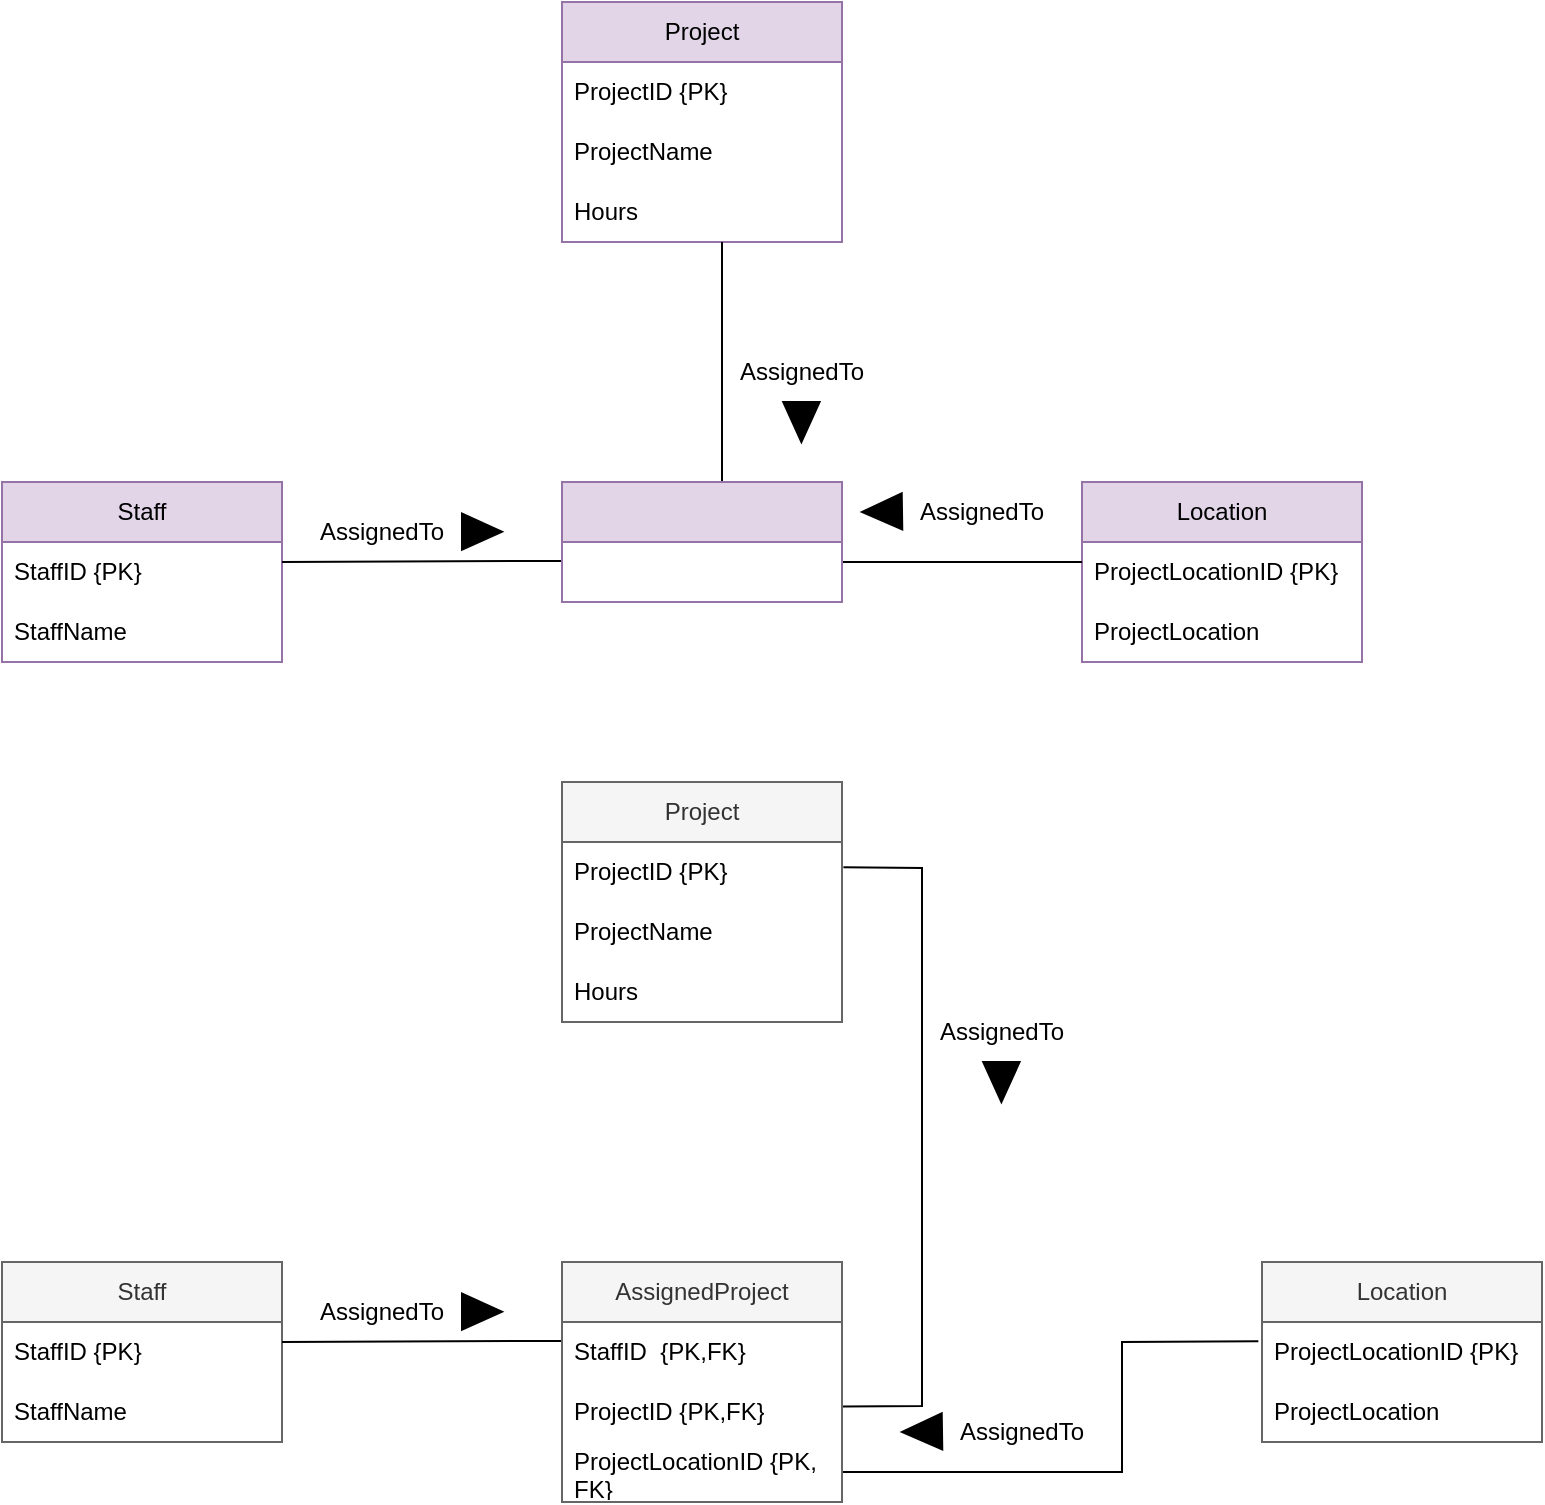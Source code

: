 <mxfile version="22.0.8" type="device">
  <diagram name="Page-1" id="ZDgsZ5bE8dW7C6JVcgjC">
    <mxGraphModel dx="2011" dy="566" grid="1" gridSize="10" guides="1" tooltips="1" connect="1" arrows="1" fold="1" page="1" pageScale="1" pageWidth="850" pageHeight="1100" math="0" shadow="0">
      <root>
        <mxCell id="0" />
        <mxCell id="1" parent="0" />
        <mxCell id="L2UXKkxLi6vscjlwEFG--1" value="Staff" style="swimlane;fontStyle=0;childLayout=stackLayout;horizontal=1;startSize=30;horizontalStack=0;resizeParent=1;resizeParentMax=0;resizeLast=0;collapsible=1;marginBottom=0;whiteSpace=wrap;html=1;fillColor=#e1d5e7;strokeColor=#9673a6;" vertex="1" parent="1">
          <mxGeometry x="-160" y="360" width="140" height="90" as="geometry" />
        </mxCell>
        <mxCell id="L2UXKkxLi6vscjlwEFG--2" value="StaffID {PK}" style="text;strokeColor=none;fillColor=none;align=left;verticalAlign=middle;spacingLeft=4;spacingRight=4;overflow=hidden;points=[[0,0.5],[1,0.5]];portConstraint=eastwest;rotatable=0;whiteSpace=wrap;html=1;" vertex="1" parent="L2UXKkxLi6vscjlwEFG--1">
          <mxGeometry y="30" width="140" height="30" as="geometry" />
        </mxCell>
        <mxCell id="L2UXKkxLi6vscjlwEFG--3" value="StaffName" style="text;strokeColor=none;fillColor=none;align=left;verticalAlign=middle;spacingLeft=4;spacingRight=4;overflow=hidden;points=[[0,0.5],[1,0.5]];portConstraint=eastwest;rotatable=0;whiteSpace=wrap;html=1;" vertex="1" parent="L2UXKkxLi6vscjlwEFG--1">
          <mxGeometry y="60" width="140" height="30" as="geometry" />
        </mxCell>
        <mxCell id="L2UXKkxLi6vscjlwEFG--5" value="Project" style="swimlane;fontStyle=0;childLayout=stackLayout;horizontal=1;startSize=30;horizontalStack=0;resizeParent=1;resizeParentMax=0;resizeLast=0;collapsible=1;marginBottom=0;whiteSpace=wrap;html=1;fillColor=#e1d5e7;strokeColor=#9673a6;" vertex="1" parent="1">
          <mxGeometry x="120" y="120" width="140" height="120" as="geometry" />
        </mxCell>
        <mxCell id="L2UXKkxLi6vscjlwEFG--6" value="ProjectID {PK}" style="text;strokeColor=none;fillColor=none;align=left;verticalAlign=middle;spacingLeft=4;spacingRight=4;overflow=hidden;points=[[0,0.5],[1,0.5]];portConstraint=eastwest;rotatable=0;whiteSpace=wrap;html=1;" vertex="1" parent="L2UXKkxLi6vscjlwEFG--5">
          <mxGeometry y="30" width="140" height="30" as="geometry" />
        </mxCell>
        <mxCell id="L2UXKkxLi6vscjlwEFG--7" value="ProjectName" style="text;strokeColor=none;fillColor=none;align=left;verticalAlign=middle;spacingLeft=4;spacingRight=4;overflow=hidden;points=[[0,0.5],[1,0.5]];portConstraint=eastwest;rotatable=0;whiteSpace=wrap;html=1;" vertex="1" parent="L2UXKkxLi6vscjlwEFG--5">
          <mxGeometry y="60" width="140" height="30" as="geometry" />
        </mxCell>
        <mxCell id="L2UXKkxLi6vscjlwEFG--8" value="Hours" style="text;strokeColor=none;fillColor=none;align=left;verticalAlign=middle;spacingLeft=4;spacingRight=4;overflow=hidden;points=[[0,0.5],[1,0.5]];portConstraint=eastwest;rotatable=0;whiteSpace=wrap;html=1;" vertex="1" parent="L2UXKkxLi6vscjlwEFG--5">
          <mxGeometry y="90" width="140" height="30" as="geometry" />
        </mxCell>
        <mxCell id="L2UXKkxLi6vscjlwEFG--9" value="Location" style="swimlane;fontStyle=0;childLayout=stackLayout;horizontal=1;startSize=30;horizontalStack=0;resizeParent=1;resizeParentMax=0;resizeLast=0;collapsible=1;marginBottom=0;whiteSpace=wrap;html=1;fillColor=#e1d5e7;strokeColor=#9673a6;" vertex="1" parent="1">
          <mxGeometry x="380" y="360" width="140" height="90" as="geometry" />
        </mxCell>
        <mxCell id="L2UXKkxLi6vscjlwEFG--10" value="ProjectLocationID {PK}" style="text;strokeColor=none;fillColor=none;align=left;verticalAlign=middle;spacingLeft=4;spacingRight=4;overflow=hidden;points=[[0,0.5],[1,0.5]];portConstraint=eastwest;rotatable=0;whiteSpace=wrap;html=1;" vertex="1" parent="L2UXKkxLi6vscjlwEFG--9">
          <mxGeometry y="30" width="140" height="30" as="geometry" />
        </mxCell>
        <mxCell id="L2UXKkxLi6vscjlwEFG--11" value="ProjectLocation" style="text;strokeColor=none;fillColor=none;align=left;verticalAlign=middle;spacingLeft=4;spacingRight=4;overflow=hidden;points=[[0,0.5],[1,0.5]];portConstraint=eastwest;rotatable=0;whiteSpace=wrap;html=1;" vertex="1" parent="L2UXKkxLi6vscjlwEFG--9">
          <mxGeometry y="60" width="140" height="30" as="geometry" />
        </mxCell>
        <mxCell id="L2UXKkxLi6vscjlwEFG--13" value="" style="endArrow=none;html=1;rounded=0;entryX=0.001;entryY=0.315;entryDx=0;entryDy=0;entryPerimeter=0;" edge="1" parent="1">
          <mxGeometry width="50" height="50" relative="1" as="geometry">
            <mxPoint x="-20" y="400" as="sourcePoint" />
            <mxPoint x="120.14" y="399.45" as="targetPoint" />
          </mxGeometry>
        </mxCell>
        <mxCell id="L2UXKkxLi6vscjlwEFG--14" value="" style="endArrow=none;html=1;rounded=0;" edge="1" parent="1">
          <mxGeometry width="50" height="50" relative="1" as="geometry">
            <mxPoint x="260" y="400" as="sourcePoint" />
            <mxPoint x="380" y="400" as="targetPoint" />
          </mxGeometry>
        </mxCell>
        <mxCell id="L2UXKkxLi6vscjlwEFG--15" value="" style="endArrow=none;html=1;rounded=0;" edge="1" parent="1">
          <mxGeometry width="50" height="50" relative="1" as="geometry">
            <mxPoint x="200" y="360" as="sourcePoint" />
            <mxPoint x="200" y="240" as="targetPoint" />
          </mxGeometry>
        </mxCell>
        <mxCell id="L2UXKkxLi6vscjlwEFG--16" value="" style="swimlane;fontStyle=0;childLayout=stackLayout;horizontal=1;startSize=30;horizontalStack=0;resizeParent=1;resizeParentMax=0;resizeLast=0;collapsible=1;marginBottom=0;whiteSpace=wrap;html=1;fillColor=#e1d5e7;strokeColor=#9673a6;" vertex="1" parent="1">
          <mxGeometry x="120" y="360" width="140" height="60" as="geometry" />
        </mxCell>
        <mxCell id="L2UXKkxLi6vscjlwEFG--43" value="Staff" style="swimlane;fontStyle=0;childLayout=stackLayout;horizontal=1;startSize=30;horizontalStack=0;resizeParent=1;resizeParentMax=0;resizeLast=0;collapsible=1;marginBottom=0;whiteSpace=wrap;html=1;fillColor=#f5f5f5;strokeColor=#666666;fontColor=#333333;" vertex="1" parent="1">
          <mxGeometry x="-160" y="750" width="140" height="90" as="geometry" />
        </mxCell>
        <mxCell id="L2UXKkxLi6vscjlwEFG--44" value="StaffID {PK}" style="text;strokeColor=none;fillColor=none;align=left;verticalAlign=middle;spacingLeft=4;spacingRight=4;overflow=hidden;points=[[0,0.5],[1,0.5]];portConstraint=eastwest;rotatable=0;whiteSpace=wrap;html=1;" vertex="1" parent="L2UXKkxLi6vscjlwEFG--43">
          <mxGeometry y="30" width="140" height="30" as="geometry" />
        </mxCell>
        <mxCell id="L2UXKkxLi6vscjlwEFG--45" value="StaffName" style="text;strokeColor=none;fillColor=none;align=left;verticalAlign=middle;spacingLeft=4;spacingRight=4;overflow=hidden;points=[[0,0.5],[1,0.5]];portConstraint=eastwest;rotatable=0;whiteSpace=wrap;html=1;" vertex="1" parent="L2UXKkxLi6vscjlwEFG--43">
          <mxGeometry y="60" width="140" height="30" as="geometry" />
        </mxCell>
        <mxCell id="L2UXKkxLi6vscjlwEFG--46" value="Project" style="swimlane;fontStyle=0;childLayout=stackLayout;horizontal=1;startSize=30;horizontalStack=0;resizeParent=1;resizeParentMax=0;resizeLast=0;collapsible=1;marginBottom=0;whiteSpace=wrap;html=1;fillColor=#f5f5f5;strokeColor=#666666;fontColor=#333333;" vertex="1" parent="1">
          <mxGeometry x="120" y="510" width="140" height="120" as="geometry" />
        </mxCell>
        <mxCell id="L2UXKkxLi6vscjlwEFG--47" value="ProjectID {PK}" style="text;strokeColor=none;fillColor=none;align=left;verticalAlign=middle;spacingLeft=4;spacingRight=4;overflow=hidden;points=[[0,0.5],[1,0.5]];portConstraint=eastwest;rotatable=0;whiteSpace=wrap;html=1;" vertex="1" parent="L2UXKkxLi6vscjlwEFG--46">
          <mxGeometry y="30" width="140" height="30" as="geometry" />
        </mxCell>
        <mxCell id="L2UXKkxLi6vscjlwEFG--48" value="ProjectName" style="text;strokeColor=none;fillColor=none;align=left;verticalAlign=middle;spacingLeft=4;spacingRight=4;overflow=hidden;points=[[0,0.5],[1,0.5]];portConstraint=eastwest;rotatable=0;whiteSpace=wrap;html=1;" vertex="1" parent="L2UXKkxLi6vscjlwEFG--46">
          <mxGeometry y="60" width="140" height="30" as="geometry" />
        </mxCell>
        <mxCell id="L2UXKkxLi6vscjlwEFG--49" value="Hours" style="text;strokeColor=none;fillColor=none;align=left;verticalAlign=middle;spacingLeft=4;spacingRight=4;overflow=hidden;points=[[0,0.5],[1,0.5]];portConstraint=eastwest;rotatable=0;whiteSpace=wrap;html=1;" vertex="1" parent="L2UXKkxLi6vscjlwEFG--46">
          <mxGeometry y="90" width="140" height="30" as="geometry" />
        </mxCell>
        <mxCell id="L2UXKkxLi6vscjlwEFG--50" value="Location" style="swimlane;fontStyle=0;childLayout=stackLayout;horizontal=1;startSize=30;horizontalStack=0;resizeParent=1;resizeParentMax=0;resizeLast=0;collapsible=1;marginBottom=0;whiteSpace=wrap;html=1;fillColor=#f5f5f5;strokeColor=#666666;fontColor=#333333;" vertex="1" parent="1">
          <mxGeometry x="470" y="750" width="140" height="90" as="geometry" />
        </mxCell>
        <mxCell id="L2UXKkxLi6vscjlwEFG--51" value="ProjectLocationID {PK}" style="text;strokeColor=none;fillColor=none;align=left;verticalAlign=middle;spacingLeft=4;spacingRight=4;overflow=hidden;points=[[0,0.5],[1,0.5]];portConstraint=eastwest;rotatable=0;whiteSpace=wrap;html=1;" vertex="1" parent="L2UXKkxLi6vscjlwEFG--50">
          <mxGeometry y="30" width="140" height="30" as="geometry" />
        </mxCell>
        <mxCell id="L2UXKkxLi6vscjlwEFG--52" value="ProjectLocation" style="text;strokeColor=none;fillColor=none;align=left;verticalAlign=middle;spacingLeft=4;spacingRight=4;overflow=hidden;points=[[0,0.5],[1,0.5]];portConstraint=eastwest;rotatable=0;whiteSpace=wrap;html=1;" vertex="1" parent="L2UXKkxLi6vscjlwEFG--50">
          <mxGeometry y="60" width="140" height="30" as="geometry" />
        </mxCell>
        <mxCell id="L2UXKkxLi6vscjlwEFG--53" value="" style="endArrow=none;html=1;rounded=0;entryX=0.001;entryY=0.315;entryDx=0;entryDy=0;entryPerimeter=0;" edge="1" parent="1">
          <mxGeometry width="50" height="50" relative="1" as="geometry">
            <mxPoint x="-20" y="790" as="sourcePoint" />
            <mxPoint x="120.14" y="789.45" as="targetPoint" />
          </mxGeometry>
        </mxCell>
        <mxCell id="L2UXKkxLi6vscjlwEFG--54" value="" style="endArrow=none;html=1;rounded=0;entryX=-0.013;entryY=0.322;entryDx=0;entryDy=0;entryPerimeter=0;exitX=1;exitY=0.5;exitDx=0;exitDy=0;" edge="1" parent="1" source="L2UXKkxLi6vscjlwEFG--62" target="L2UXKkxLi6vscjlwEFG--51">
          <mxGeometry width="50" height="50" relative="1" as="geometry">
            <mxPoint x="260" y="790" as="sourcePoint" />
            <mxPoint x="380" y="790" as="targetPoint" />
            <Array as="points">
              <mxPoint x="400" y="855" />
              <mxPoint x="400" y="790" />
            </Array>
          </mxGeometry>
        </mxCell>
        <mxCell id="L2UXKkxLi6vscjlwEFG--55" value="" style="endArrow=none;html=1;rounded=0;entryX=1.005;entryY=0.421;entryDx=0;entryDy=0;entryPerimeter=0;exitX=1.003;exitY=0.409;exitDx=0;exitDy=0;exitPerimeter=0;" edge="1" parent="1" source="L2UXKkxLi6vscjlwEFG--61" target="L2UXKkxLi6vscjlwEFG--47">
          <mxGeometry width="50" height="50" relative="1" as="geometry">
            <mxPoint x="290" y="740" as="sourcePoint" />
            <mxPoint x="290" y="560" as="targetPoint" />
            <Array as="points">
              <mxPoint x="300" y="822" />
              <mxPoint x="300" y="553" />
            </Array>
          </mxGeometry>
        </mxCell>
        <mxCell id="L2UXKkxLi6vscjlwEFG--59" value="AssignedProject" style="swimlane;fontStyle=0;childLayout=stackLayout;horizontal=1;startSize=30;horizontalStack=0;resizeParent=1;resizeParentMax=0;resizeLast=0;collapsible=1;marginBottom=0;whiteSpace=wrap;html=1;fillColor=#f5f5f5;strokeColor=#666666;fontColor=#333333;" vertex="1" parent="1">
          <mxGeometry x="120" y="750" width="140" height="120" as="geometry" />
        </mxCell>
        <mxCell id="L2UXKkxLi6vscjlwEFG--60" value="StaffID&amp;nbsp; {PK,FK}" style="text;strokeColor=none;fillColor=none;align=left;verticalAlign=middle;spacingLeft=4;spacingRight=4;overflow=hidden;points=[[0,0.5],[1,0.5]];portConstraint=eastwest;rotatable=0;whiteSpace=wrap;html=1;" vertex="1" parent="L2UXKkxLi6vscjlwEFG--59">
          <mxGeometry y="30" width="140" height="30" as="geometry" />
        </mxCell>
        <mxCell id="L2UXKkxLi6vscjlwEFG--61" value="ProjectID {PK,FK}" style="text;strokeColor=none;fillColor=none;align=left;verticalAlign=middle;spacingLeft=4;spacingRight=4;overflow=hidden;points=[[0,0.5],[1,0.5]];portConstraint=eastwest;rotatable=0;whiteSpace=wrap;html=1;" vertex="1" parent="L2UXKkxLi6vscjlwEFG--59">
          <mxGeometry y="60" width="140" height="30" as="geometry" />
        </mxCell>
        <mxCell id="L2UXKkxLi6vscjlwEFG--62" value="ProjectLocationID {PK, FK}" style="text;strokeColor=none;fillColor=none;align=left;verticalAlign=middle;spacingLeft=4;spacingRight=4;overflow=hidden;points=[[0,0.5],[1,0.5]];portConstraint=eastwest;rotatable=0;whiteSpace=wrap;html=1;" vertex="1" parent="L2UXKkxLi6vscjlwEFG--59">
          <mxGeometry y="90" width="140" height="30" as="geometry" />
        </mxCell>
        <mxCell id="L2UXKkxLi6vscjlwEFG--63" value="AssignedTo" style="text;html=1;strokeColor=none;fillColor=none;align=center;verticalAlign=middle;whiteSpace=wrap;rounded=0;" vertex="1" parent="1">
          <mxGeometry y="370" width="60" height="30" as="geometry" />
        </mxCell>
        <mxCell id="L2UXKkxLi6vscjlwEFG--64" value="AssignedTo" style="text;html=1;strokeColor=none;fillColor=none;align=center;verticalAlign=middle;whiteSpace=wrap;rounded=0;" vertex="1" parent="1">
          <mxGeometry x="210" y="290" width="60" height="30" as="geometry" />
        </mxCell>
        <mxCell id="L2UXKkxLi6vscjlwEFG--65" value="AssignedTo" style="text;html=1;strokeColor=none;fillColor=none;align=center;verticalAlign=middle;whiteSpace=wrap;rounded=0;" vertex="1" parent="1">
          <mxGeometry x="300" y="360" width="60" height="30" as="geometry" />
        </mxCell>
        <mxCell id="L2UXKkxLi6vscjlwEFG--66" value="" style="shape=mxgraph.arrows2.wedgeArrow;html=1;bendable=0;startWidth=9.091;fillColor=strokeColor;defaultFillColor=invert;defaultGradientColor=invert;rounded=0;" edge="1" parent="1">
          <mxGeometry width="100" height="100" relative="1" as="geometry">
            <mxPoint x="290" y="374.7" as="sourcePoint" />
            <mxPoint x="270" y="375" as="targetPoint" />
          </mxGeometry>
        </mxCell>
        <mxCell id="L2UXKkxLi6vscjlwEFG--67" value="" style="shape=mxgraph.arrows2.wedgeArrow;html=1;bendable=0;startWidth=9.091;fillColor=strokeColor;defaultFillColor=invert;defaultGradientColor=invert;rounded=0;" edge="1" parent="1">
          <mxGeometry width="100" height="100" relative="1" as="geometry">
            <mxPoint x="239.7" y="320" as="sourcePoint" />
            <mxPoint x="239.7" y="340" as="targetPoint" />
          </mxGeometry>
        </mxCell>
        <mxCell id="L2UXKkxLi6vscjlwEFG--68" value="" style="shape=mxgraph.arrows2.wedgeArrow;html=1;bendable=0;startWidth=9.091;fillColor=strokeColor;defaultFillColor=invert;defaultGradientColor=invert;rounded=0;" edge="1" parent="1">
          <mxGeometry width="100" height="100" relative="1" as="geometry">
            <mxPoint x="70" y="384.82" as="sourcePoint" />
            <mxPoint x="90" y="384.82" as="targetPoint" />
          </mxGeometry>
        </mxCell>
        <mxCell id="L2UXKkxLi6vscjlwEFG--76" value="AssignedTo" style="text;html=1;strokeColor=none;fillColor=none;align=center;verticalAlign=middle;whiteSpace=wrap;rounded=0;" vertex="1" parent="1">
          <mxGeometry y="760" width="60" height="30" as="geometry" />
        </mxCell>
        <mxCell id="L2UXKkxLi6vscjlwEFG--77" value="AssignedTo" style="text;html=1;strokeColor=none;fillColor=none;align=center;verticalAlign=middle;whiteSpace=wrap;rounded=0;" vertex="1" parent="1">
          <mxGeometry x="310" y="620" width="60" height="30" as="geometry" />
        </mxCell>
        <mxCell id="L2UXKkxLi6vscjlwEFG--78" value="AssignedTo" style="text;html=1;strokeColor=none;fillColor=none;align=center;verticalAlign=middle;whiteSpace=wrap;rounded=0;" vertex="1" parent="1">
          <mxGeometry x="320" y="820" width="60" height="30" as="geometry" />
        </mxCell>
        <mxCell id="L2UXKkxLi6vscjlwEFG--79" value="" style="shape=mxgraph.arrows2.wedgeArrow;html=1;bendable=0;startWidth=9.091;fillColor=strokeColor;defaultFillColor=invert;defaultGradientColor=invert;rounded=0;" edge="1" parent="1">
          <mxGeometry width="100" height="100" relative="1" as="geometry">
            <mxPoint x="310" y="834.7" as="sourcePoint" />
            <mxPoint x="290" y="835" as="targetPoint" />
          </mxGeometry>
        </mxCell>
        <mxCell id="L2UXKkxLi6vscjlwEFG--80" value="" style="shape=mxgraph.arrows2.wedgeArrow;html=1;bendable=0;startWidth=9.091;fillColor=strokeColor;defaultFillColor=invert;defaultGradientColor=invert;rounded=0;" edge="1" parent="1">
          <mxGeometry width="100" height="100" relative="1" as="geometry">
            <mxPoint x="339.7" y="650" as="sourcePoint" />
            <mxPoint x="339.7" y="670" as="targetPoint" />
          </mxGeometry>
        </mxCell>
        <mxCell id="L2UXKkxLi6vscjlwEFG--81" value="" style="shape=mxgraph.arrows2.wedgeArrow;html=1;bendable=0;startWidth=9.091;fillColor=strokeColor;defaultFillColor=invert;defaultGradientColor=invert;rounded=0;" edge="1" parent="1">
          <mxGeometry width="100" height="100" relative="1" as="geometry">
            <mxPoint x="70" y="774.82" as="sourcePoint" />
            <mxPoint x="90" y="774.82" as="targetPoint" />
          </mxGeometry>
        </mxCell>
      </root>
    </mxGraphModel>
  </diagram>
</mxfile>
